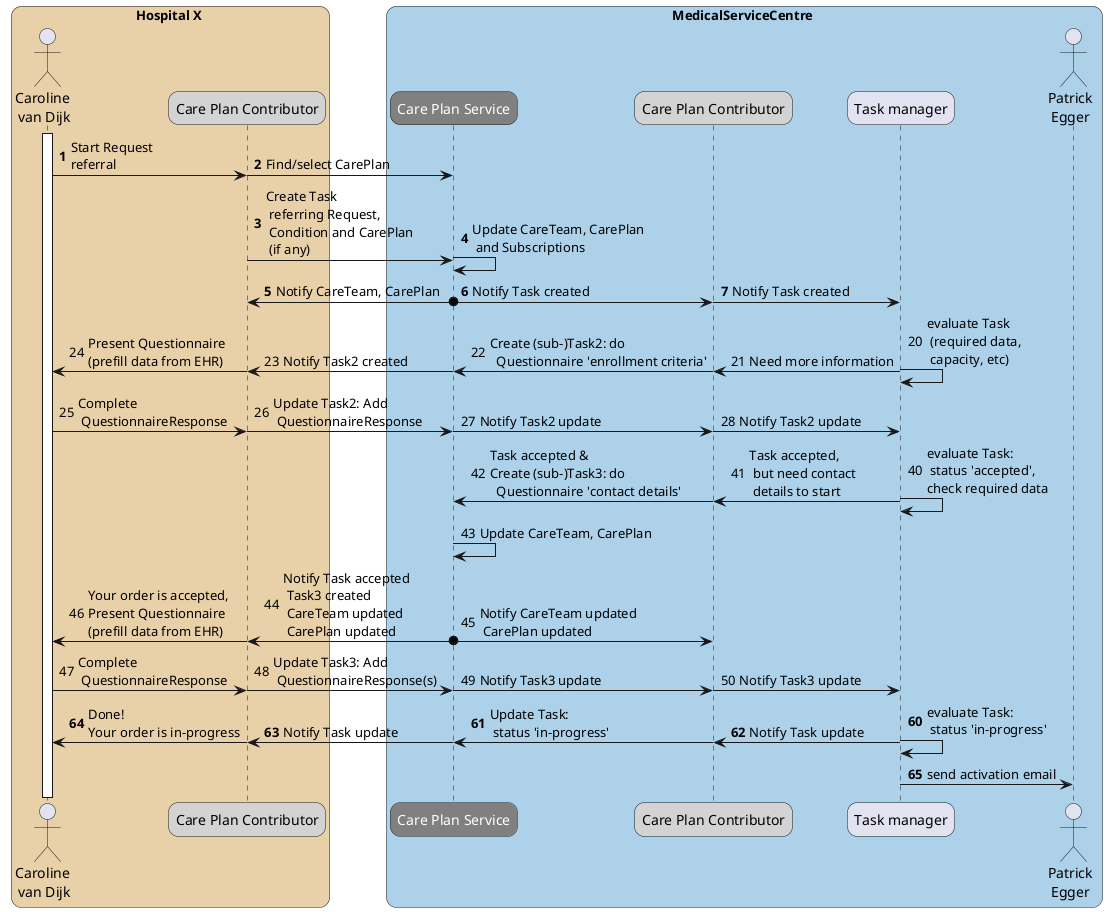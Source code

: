 @startuml usecase-enrollment

skinparam roundcorner 20


!pragma teoz true

box Hospital X #e8d0a9
    actor "Caroline \nvan Dijk" as Practitioner1
    participant "Care Plan Contributor" as CPC1 #LightGray
end box
box MedicalServiceCentre #acd1e9
    participant "<font color=white>Care Plan Service" as CPS #Gray
    participant "Care Plan Contributor" as CPC2 #LightGray
    participant "Task manager" as EHR2
    actor "Patrick\nEgger" as Patient
end box

activate Practitioner1
autonumber
Practitioner1 -> CPC1 : Start Request\nreferral
& CPC1 -> CPS : Find/select CarePlan

CPC1 -> CPS : Create Task\n referring Request,\n Condition and CarePlan\n (if any)
& CPS -> CPS  : Update CareTeam, CarePlan\n and Subscriptions
CPS o-> CPC1 : Notify CareTeam, CarePlan
& CPS o-> CPC2  : Notify Task created
& CPC2 -> EHR2  : Notify Task created
' & note right EHR2 #WhiteSmoke
' Actions in gray
'  are optional
' end note

autonumber 20 "<font color=Black>0"
 EHR2 -> EHR2 : evaluate Task\n (required data,\n capacity, etc)
&EHR2 -> CPC2 : Need more information
& CPC2 -> CPS  : Create (sub-)Task2: do\n  Questionnaire 'enrollment criteria'
& CPS -> CPC1 : Notify Task2 created
& CPC1 -> Practitioner1 : Present Questionnaire\n(prefill data from EHR)

Practitioner1 -> CPC1 : Complete\n QuestionnaireResponse
& CPC1 -> CPS : Update Task2: Add\n QuestionnaireResponse
& CPS -> CPC2 : Notify Task2 update
& CPC2 -> EHR2 : Notify Task2 update

autonumber 40 "<font color=Black>0"
EHR2 -> EHR2 :evaluate Task:\n status 'accepted', \ncheck required data
& EHR2 -> CPC2 :Task accepted,\n but need contact\n details to start
& CPC2 -> CPS :Task accepted & \nCreate (sub-)Task3: do \n  Questionnaire 'contact details'
CPS -> CPS  : Update CareTeam, CarePlan
CPS o-> CPC1 :Notify Task accepted\n Task3 created\n CareTeam updated\n CarePlan updated
& CPS o-> CPC2 :Notify CareTeam updated\n CarePlan updated
& CPC1 -> Practitioner1 :Your order is accepted,\nPresent Questionnaire\n(prefill data from EHR)

Practitioner1 -> CPC1 : Complete\n QuestionnaireResponse
& CPC1 -> CPS : Update Task3: Add\n QuestionnaireResponse(s)
& CPS -> CPC2 : Notify Task3 update
& CPC2 -> EHR2 : Notify Task3 update

autonumber 60
EHR2 -> EHR2 : evaluate Task:\n status 'in-progress'
& CPC2 -> CPS : Update Task: \n status 'in-progress'
& EHR2 -> CPC2 : Notify Task update
& CPS -> CPC1 : Notify Task update
& CPC1 -> Practitioner1 : Done!\nYour order is in-progress
EHR2 -> Patient : send activation email
deactivate Practitioner1

@enduml

